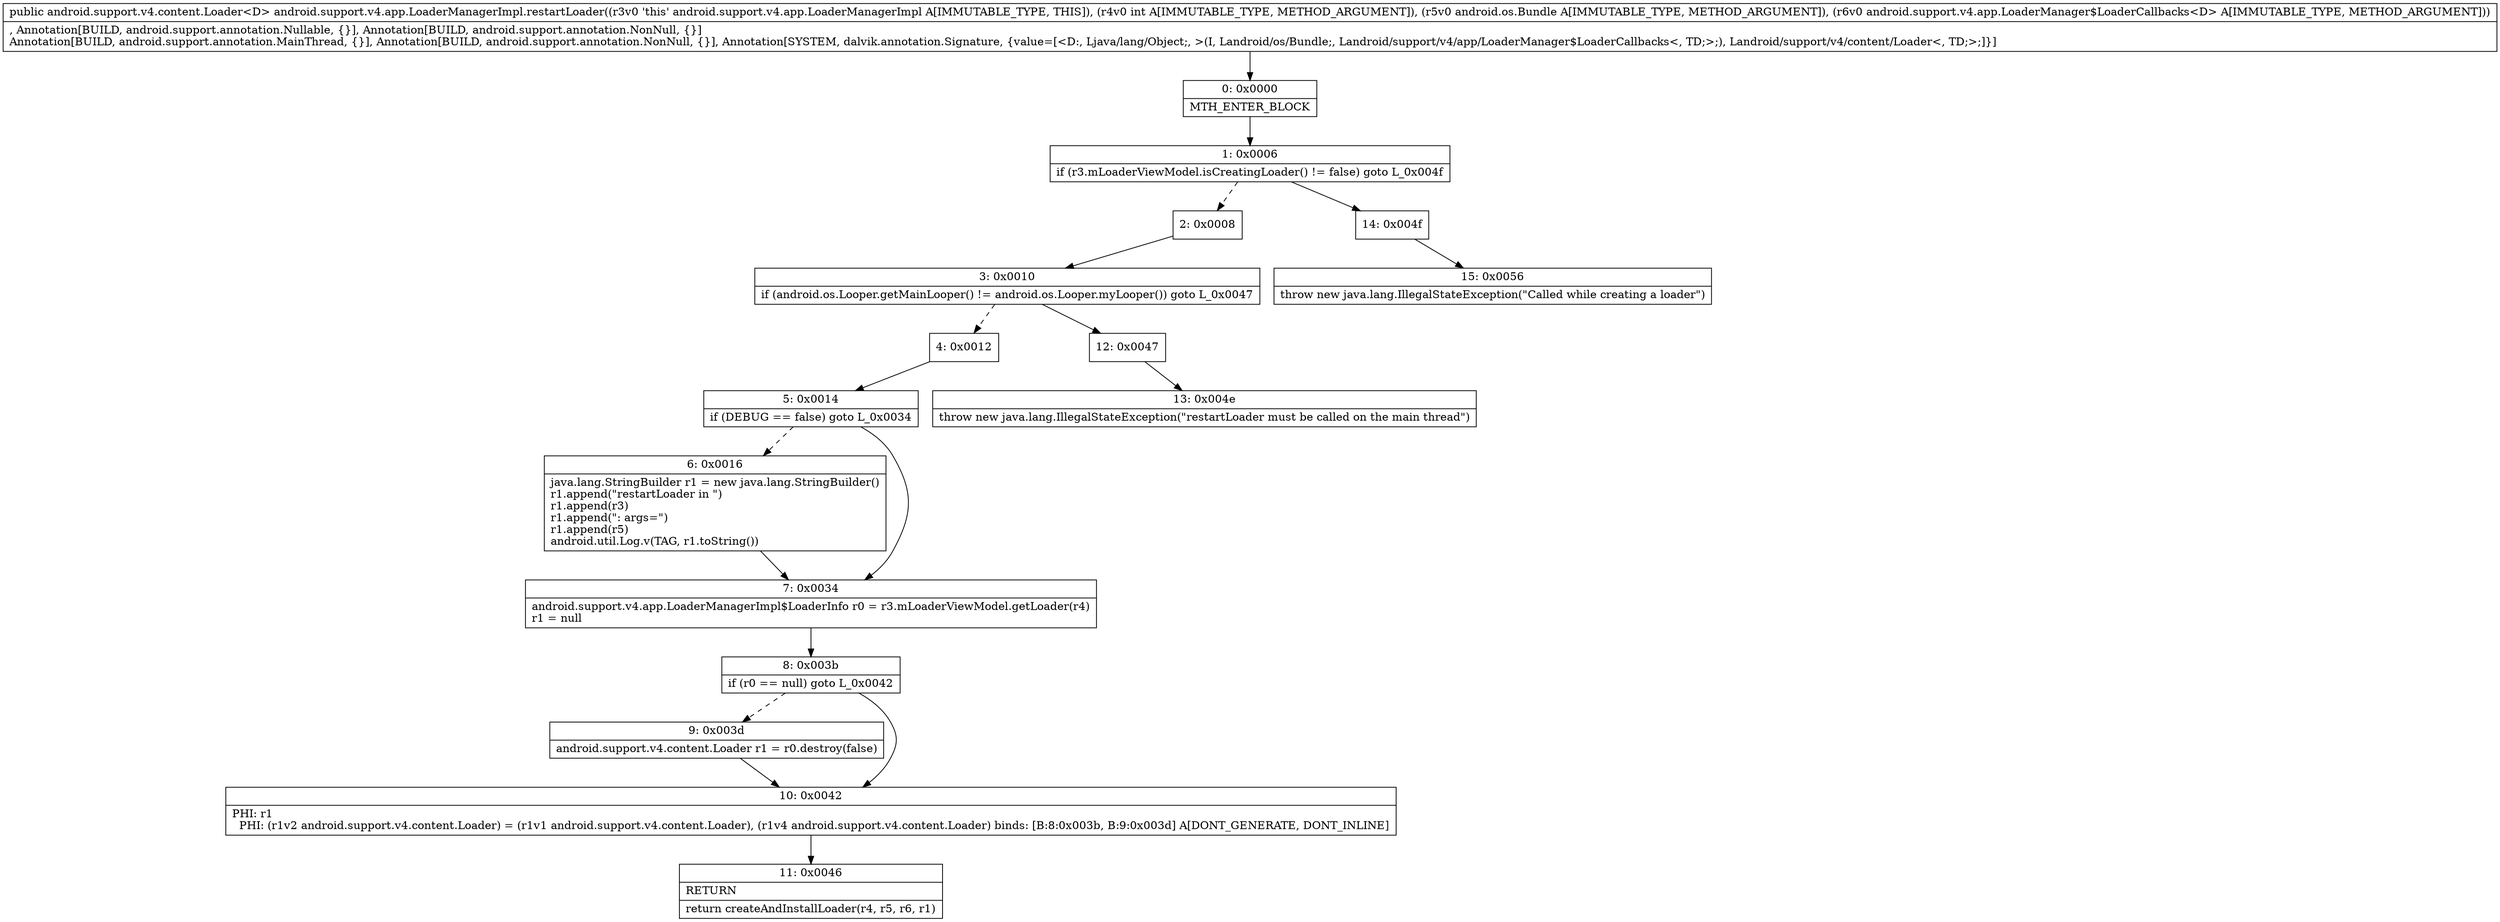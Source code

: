 digraph "CFG forandroid.support.v4.app.LoaderManagerImpl.restartLoader(ILandroid\/os\/Bundle;Landroid\/support\/v4\/app\/LoaderManager$LoaderCallbacks;)Landroid\/support\/v4\/content\/Loader;" {
Node_0 [shape=record,label="{0\:\ 0x0000|MTH_ENTER_BLOCK\l}"];
Node_1 [shape=record,label="{1\:\ 0x0006|if (r3.mLoaderViewModel.isCreatingLoader() != false) goto L_0x004f\l}"];
Node_2 [shape=record,label="{2\:\ 0x0008}"];
Node_3 [shape=record,label="{3\:\ 0x0010|if (android.os.Looper.getMainLooper() != android.os.Looper.myLooper()) goto L_0x0047\l}"];
Node_4 [shape=record,label="{4\:\ 0x0012}"];
Node_5 [shape=record,label="{5\:\ 0x0014|if (DEBUG == false) goto L_0x0034\l}"];
Node_6 [shape=record,label="{6\:\ 0x0016|java.lang.StringBuilder r1 = new java.lang.StringBuilder()\lr1.append(\"restartLoader in \")\lr1.append(r3)\lr1.append(\": args=\")\lr1.append(r5)\landroid.util.Log.v(TAG, r1.toString())\l}"];
Node_7 [shape=record,label="{7\:\ 0x0034|android.support.v4.app.LoaderManagerImpl$LoaderInfo r0 = r3.mLoaderViewModel.getLoader(r4)\lr1 = null\l}"];
Node_8 [shape=record,label="{8\:\ 0x003b|if (r0 == null) goto L_0x0042\l}"];
Node_9 [shape=record,label="{9\:\ 0x003d|android.support.v4.content.Loader r1 = r0.destroy(false)\l}"];
Node_10 [shape=record,label="{10\:\ 0x0042|PHI: r1 \l  PHI: (r1v2 android.support.v4.content.Loader) = (r1v1 android.support.v4.content.Loader), (r1v4 android.support.v4.content.Loader) binds: [B:8:0x003b, B:9:0x003d] A[DONT_GENERATE, DONT_INLINE]\l}"];
Node_11 [shape=record,label="{11\:\ 0x0046|RETURN\l|return createAndInstallLoader(r4, r5, r6, r1)\l}"];
Node_12 [shape=record,label="{12\:\ 0x0047}"];
Node_13 [shape=record,label="{13\:\ 0x004e|throw new java.lang.IllegalStateException(\"restartLoader must be called on the main thread\")\l}"];
Node_14 [shape=record,label="{14\:\ 0x004f}"];
Node_15 [shape=record,label="{15\:\ 0x0056|throw new java.lang.IllegalStateException(\"Called while creating a loader\")\l}"];
MethodNode[shape=record,label="{public android.support.v4.content.Loader\<D\> android.support.v4.app.LoaderManagerImpl.restartLoader((r3v0 'this' android.support.v4.app.LoaderManagerImpl A[IMMUTABLE_TYPE, THIS]), (r4v0 int A[IMMUTABLE_TYPE, METHOD_ARGUMENT]), (r5v0 android.os.Bundle A[IMMUTABLE_TYPE, METHOD_ARGUMENT]), (r6v0 android.support.v4.app.LoaderManager$LoaderCallbacks\<D\> A[IMMUTABLE_TYPE, METHOD_ARGUMENT]))  | , Annotation[BUILD, android.support.annotation.Nullable, \{\}], Annotation[BUILD, android.support.annotation.NonNull, \{\}]\lAnnotation[BUILD, android.support.annotation.MainThread, \{\}], Annotation[BUILD, android.support.annotation.NonNull, \{\}], Annotation[SYSTEM, dalvik.annotation.Signature, \{value=[\<D:, Ljava\/lang\/Object;, \>(I, Landroid\/os\/Bundle;, Landroid\/support\/v4\/app\/LoaderManager$LoaderCallbacks\<, TD;\>;), Landroid\/support\/v4\/content\/Loader\<, TD;\>;]\}]\l}"];
MethodNode -> Node_0;
Node_0 -> Node_1;
Node_1 -> Node_2[style=dashed];
Node_1 -> Node_14;
Node_2 -> Node_3;
Node_3 -> Node_4[style=dashed];
Node_3 -> Node_12;
Node_4 -> Node_5;
Node_5 -> Node_6[style=dashed];
Node_5 -> Node_7;
Node_6 -> Node_7;
Node_7 -> Node_8;
Node_8 -> Node_9[style=dashed];
Node_8 -> Node_10;
Node_9 -> Node_10;
Node_10 -> Node_11;
Node_12 -> Node_13;
Node_14 -> Node_15;
}

